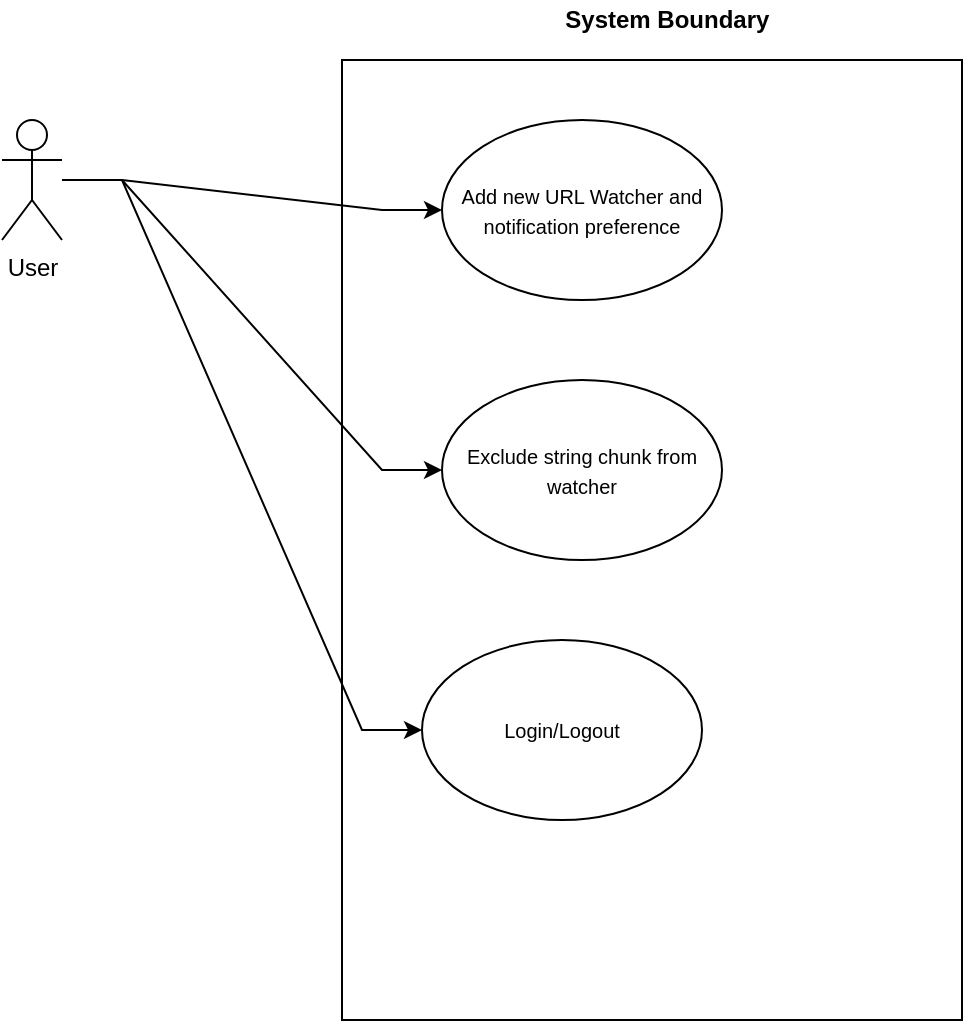 <mxfile version="14.8.1" type="device"><diagram id="TNG9S-TXPP2hz22NX4x2" name="Page-1"><mxGraphModel dx="1038" dy="546" grid="1" gridSize="10" guides="1" tooltips="1" connect="1" arrows="1" fold="1" page="1" pageScale="1" pageWidth="827" pageHeight="1169" math="0" shadow="0"><root><mxCell id="0"/><mxCell id="1" parent="0"/><mxCell id="bFDYGye4wysH6GFYp2J5-9" value="" style="group" vertex="1" connectable="0" parent="1"><mxGeometry x="280" y="50" width="310" height="510" as="geometry"/></mxCell><mxCell id="bFDYGye4wysH6GFYp2J5-4" value="" style="rounded=0;whiteSpace=wrap;html=1;" vertex="1" parent="bFDYGye4wysH6GFYp2J5-9"><mxGeometry y="30" width="310" height="480" as="geometry"/></mxCell><mxCell id="bFDYGye4wysH6GFYp2J5-5" value="System Boundary&lt;span style=&quot;white-space: pre&quot;&gt;&#9;&lt;/span&gt;" style="text;html=1;strokeColor=none;fillColor=none;align=center;verticalAlign=middle;whiteSpace=wrap;rounded=0;fontStyle=1" vertex="1" parent="bFDYGye4wysH6GFYp2J5-9"><mxGeometry x="90" width="150" height="20" as="geometry"/></mxCell><mxCell id="bFDYGye4wysH6GFYp2J5-12" value="&lt;font style=&quot;font-size: 10px&quot;&gt;Exclude string chunk from watcher&lt;/font&gt;" style="ellipse;whiteSpace=wrap;html=1;" vertex="1" parent="bFDYGye4wysH6GFYp2J5-9"><mxGeometry x="50" y="190" width="140" height="90" as="geometry"/></mxCell><mxCell id="bFDYGye4wysH6GFYp2J5-14" value="&lt;font style=&quot;font-size: 10px&quot;&gt;Login/Logout&lt;/font&gt;" style="ellipse;whiteSpace=wrap;html=1;" vertex="1" parent="bFDYGye4wysH6GFYp2J5-9"><mxGeometry x="40" y="320" width="140" height="90" as="geometry"/></mxCell><mxCell id="bFDYGye4wysH6GFYp2J5-7" style="edgeStyle=entityRelationEdgeStyle;rounded=0;orthogonalLoop=1;jettySize=auto;html=1;" edge="1" parent="1" source="bFDYGye4wysH6GFYp2J5-1" target="bFDYGye4wysH6GFYp2J5-6"><mxGeometry relative="1" as="geometry"/></mxCell><mxCell id="bFDYGye4wysH6GFYp2J5-13" style="edgeStyle=entityRelationEdgeStyle;rounded=0;orthogonalLoop=1;jettySize=auto;html=1;" edge="1" parent="1" source="bFDYGye4wysH6GFYp2J5-1" target="bFDYGye4wysH6GFYp2J5-12"><mxGeometry relative="1" as="geometry"/></mxCell><mxCell id="bFDYGye4wysH6GFYp2J5-15" style="edgeStyle=entityRelationEdgeStyle;rounded=0;orthogonalLoop=1;jettySize=auto;html=1;" edge="1" parent="1" source="bFDYGye4wysH6GFYp2J5-1" target="bFDYGye4wysH6GFYp2J5-14"><mxGeometry relative="1" as="geometry"/></mxCell><mxCell id="bFDYGye4wysH6GFYp2J5-1" value="User" style="shape=umlActor;verticalLabelPosition=bottom;verticalAlign=top;html=1;outlineConnect=0;" vertex="1" parent="1"><mxGeometry x="110" y="110" width="30" height="60" as="geometry"/></mxCell><mxCell id="bFDYGye4wysH6GFYp2J5-6" value="&lt;font style=&quot;font-size: 10px&quot;&gt;Add new URL Watcher and notification preference&lt;/font&gt;" style="ellipse;whiteSpace=wrap;html=1;" vertex="1" parent="1"><mxGeometry x="330" y="110" width="140" height="90" as="geometry"/></mxCell></root></mxGraphModel></diagram></mxfile>